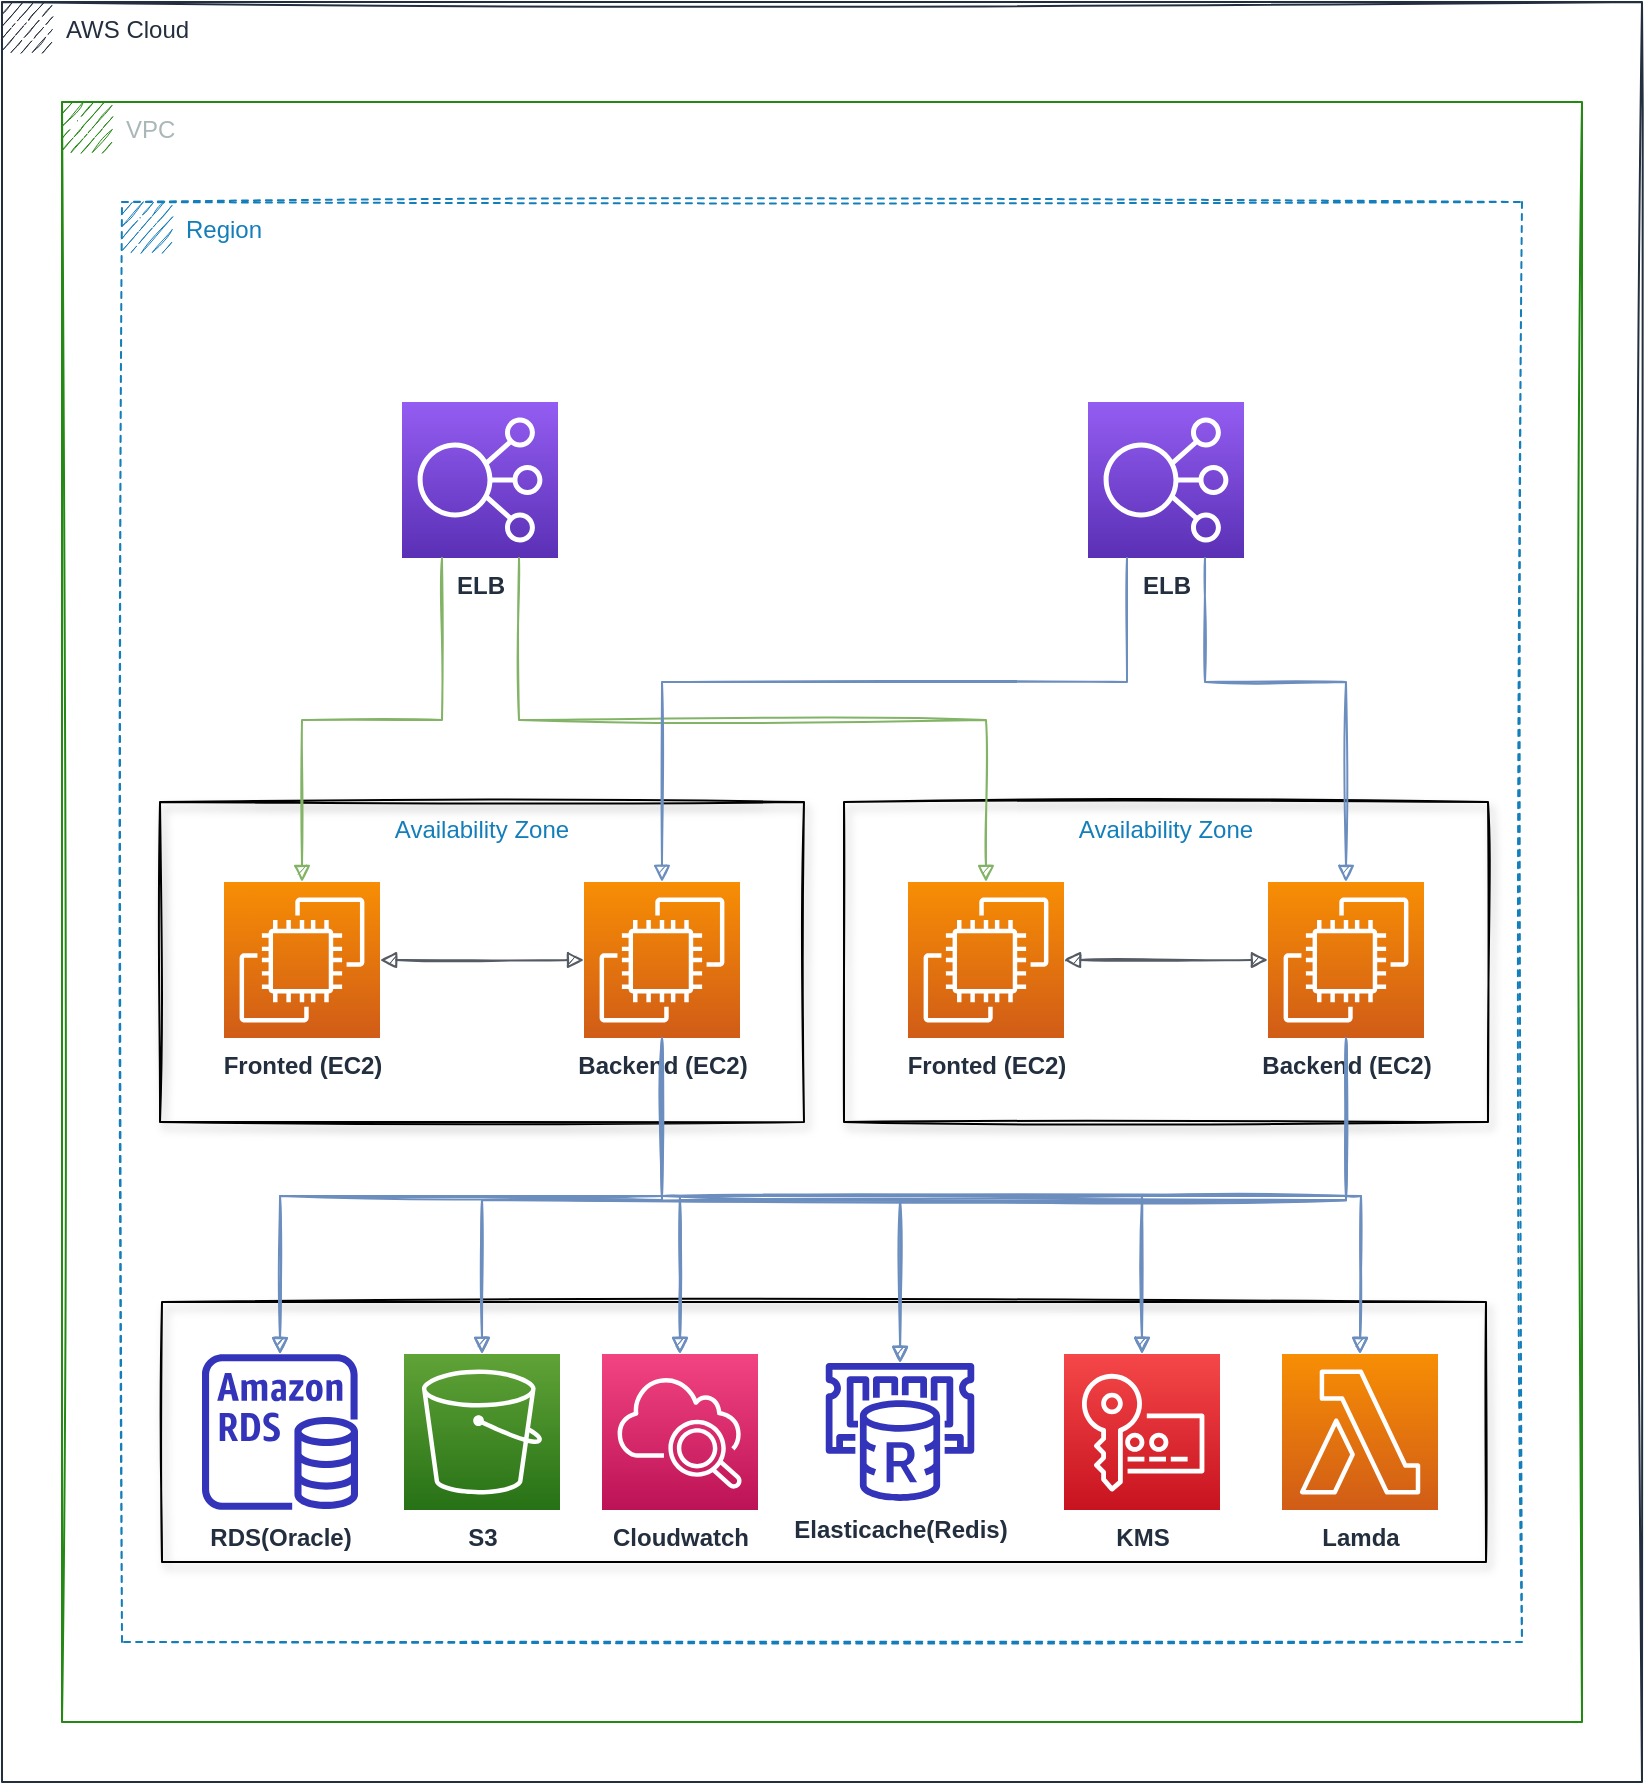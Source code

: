 <mxfile version="14.9.4" type="github">
  <diagram id="w4ctMmDlvZ0DfHKrHSLn" name="Page-1">
    <mxGraphModel dx="532" dy="364" grid="1" gridSize="10" guides="1" tooltips="1" connect="1" arrows="1" fold="1" page="1" pageScale="1" pageWidth="850" pageHeight="1100" math="0" shadow="0">
      <root>
        <mxCell id="0" />
        <mxCell id="1" parent="0" />
        <mxCell id="c48P02yQ9ACMctOEPkxW-1" value="AWS Cloud" style="points=[[0,0],[0.25,0],[0.5,0],[0.75,0],[1,0],[1,0.25],[1,0.5],[1,0.75],[1,1],[0.75,1],[0.5,1],[0.25,1],[0,1],[0,0.75],[0,0.5],[0,0.25]];outlineConnect=0;gradientColor=none;html=1;whiteSpace=wrap;fontSize=12;fontStyle=0;shape=mxgraph.aws4.group;grIcon=mxgraph.aws4.group_aws_cloud_alt;strokeColor=#232F3E;fillColor=none;verticalAlign=top;align=left;spacingLeft=30;fontColor=#232F3E;dashed=0;sketch=1;shadow=0;" vertex="1" parent="1">
          <mxGeometry x="20" y="20" width="820" height="890" as="geometry" />
        </mxCell>
        <mxCell id="c48P02yQ9ACMctOEPkxW-2" value="VPC" style="points=[[0,0],[0.25,0],[0.5,0],[0.75,0],[1,0],[1,0.25],[1,0.5],[1,0.75],[1,1],[0.75,1],[0.5,1],[0.25,1],[0,1],[0,0.75],[0,0.5],[0,0.25]];outlineConnect=0;gradientColor=none;html=1;whiteSpace=wrap;fontSize=12;fontStyle=0;shape=mxgraph.aws4.group;grIcon=mxgraph.aws4.group_vpc;strokeColor=#248814;fillColor=none;verticalAlign=top;align=left;spacingLeft=30;fontColor=#AAB7B8;dashed=0;sketch=1;" vertex="1" parent="1">
          <mxGeometry x="50" y="70" width="760" height="810" as="geometry" />
        </mxCell>
        <mxCell id="c48P02yQ9ACMctOEPkxW-3" value="Region" style="points=[[0,0],[0.25,0],[0.5,0],[0.75,0],[1,0],[1,0.25],[1,0.5],[1,0.75],[1,1],[0.75,1],[0.5,1],[0.25,1],[0,1],[0,0.75],[0,0.5],[0,0.25]];outlineConnect=0;gradientColor=none;html=1;whiteSpace=wrap;fontSize=12;fontStyle=0;shape=mxgraph.aws4.group;grIcon=mxgraph.aws4.group_region;strokeColor=#147EBA;fillColor=none;verticalAlign=top;align=left;spacingLeft=30;fontColor=#147EBA;dashed=1;sketch=1;" vertex="1" parent="1">
          <mxGeometry x="80" y="120" width="700" height="720" as="geometry" />
        </mxCell>
        <mxCell id="c48P02yQ9ACMctOEPkxW-4" value="Availability Zone" style="fillColor=none;verticalAlign=top;fontStyle=0;fontColor=#147EBA;sketch=1;shadow=1;rounded=0;" vertex="1" parent="1">
          <mxGeometry x="99" y="420" width="322" height="160" as="geometry" />
        </mxCell>
        <mxCell id="c48P02yQ9ACMctOEPkxW-5" value="&lt;b&gt;Fronted (EC2)&lt;/b&gt;" style="points=[[0,0,0],[0.25,0,0],[0.5,0,0],[0.75,0,0],[1,0,0],[0,1,0],[0.25,1,0],[0.5,1,0],[0.75,1,0],[1,1,0],[0,0.25,0],[0,0.5,0],[0,0.75,0],[1,0.25,0],[1,0.5,0],[1,0.75,0]];outlineConnect=0;fontColor=#232F3E;gradientColor=#F78E04;gradientDirection=north;fillColor=#D05C17;strokeColor=#ffffff;dashed=0;verticalLabelPosition=bottom;verticalAlign=top;align=center;html=1;fontSize=12;fontStyle=0;aspect=fixed;shape=mxgraph.aws4.resourceIcon;resIcon=mxgraph.aws4.ec2;" vertex="1" parent="1">
          <mxGeometry x="131" y="460" width="78" height="78" as="geometry" />
        </mxCell>
        <mxCell id="c48P02yQ9ACMctOEPkxW-7" value="&lt;b&gt;Backend (EC2)&lt;/b&gt;" style="points=[[0,0,0],[0.25,0,0],[0.5,0,0],[0.75,0,0],[1,0,0],[0,1,0],[0.25,1,0],[0.5,1,0],[0.75,1,0],[1,1,0],[0,0.25,0],[0,0.5,0],[0,0.75,0],[1,0.25,0],[1,0.5,0],[1,0.75,0]];outlineConnect=0;fontColor=#232F3E;gradientColor=#F78E04;gradientDirection=north;fillColor=#D05C17;strokeColor=#ffffff;dashed=0;verticalLabelPosition=bottom;verticalAlign=top;align=center;html=1;fontSize=12;fontStyle=0;aspect=fixed;shape=mxgraph.aws4.resourceIcon;resIcon=mxgraph.aws4.ec2;" vertex="1" parent="1">
          <mxGeometry x="311" y="460" width="78" height="78" as="geometry" />
        </mxCell>
        <mxCell id="c48P02yQ9ACMctOEPkxW-8" value="" style="edgeStyle=orthogonalEdgeStyle;html=1;endArrow=block;elbow=vertical;startArrow=block;startFill=1;endFill=1;strokeColor=#545B64;rounded=0;entryX=0;entryY=0.5;entryDx=0;entryDy=0;entryPerimeter=0;sketch=1;" edge="1" parent="1" source="c48P02yQ9ACMctOEPkxW-5" target="c48P02yQ9ACMctOEPkxW-7">
          <mxGeometry width="100" relative="1" as="geometry">
            <mxPoint x="211" y="500" as="sourcePoint" />
            <mxPoint x="311" y="500" as="targetPoint" />
          </mxGeometry>
        </mxCell>
        <mxCell id="c48P02yQ9ACMctOEPkxW-9" value="Availability Zone" style="fillColor=none;verticalAlign=top;fontStyle=0;fontColor=#147EBA;sketch=1;shadow=1;rounded=0;" vertex="1" parent="1">
          <mxGeometry x="441" y="420" width="322" height="160" as="geometry" />
        </mxCell>
        <mxCell id="c48P02yQ9ACMctOEPkxW-10" value="&lt;b&gt;Fronted (EC2)&lt;/b&gt;" style="points=[[0,0,0],[0.25,0,0],[0.5,0,0],[0.75,0,0],[1,0,0],[0,1,0],[0.25,1,0],[0.5,1,0],[0.75,1,0],[1,1,0],[0,0.25,0],[0,0.5,0],[0,0.75,0],[1,0.25,0],[1,0.5,0],[1,0.75,0]];outlineConnect=0;fontColor=#232F3E;gradientColor=#F78E04;gradientDirection=north;fillColor=#D05C17;strokeColor=#ffffff;dashed=0;verticalLabelPosition=bottom;verticalAlign=top;align=center;html=1;fontSize=12;fontStyle=0;aspect=fixed;shape=mxgraph.aws4.resourceIcon;resIcon=mxgraph.aws4.ec2;" vertex="1" parent="1">
          <mxGeometry x="473" y="460" width="78" height="78" as="geometry" />
        </mxCell>
        <mxCell id="c48P02yQ9ACMctOEPkxW-11" value="&lt;b&gt;Backend (EC2)&lt;/b&gt;" style="points=[[0,0,0],[0.25,0,0],[0.5,0,0],[0.75,0,0],[1,0,0],[0,1,0],[0.25,1,0],[0.5,1,0],[0.75,1,0],[1,1,0],[0,0.25,0],[0,0.5,0],[0,0.75,0],[1,0.25,0],[1,0.5,0],[1,0.75,0]];outlineConnect=0;fontColor=#232F3E;gradientColor=#F78E04;gradientDirection=north;fillColor=#D05C17;strokeColor=#ffffff;dashed=0;verticalLabelPosition=bottom;verticalAlign=top;align=center;html=1;fontSize=12;fontStyle=0;aspect=fixed;shape=mxgraph.aws4.resourceIcon;resIcon=mxgraph.aws4.ec2;" vertex="1" parent="1">
          <mxGeometry x="653" y="460" width="78" height="78" as="geometry" />
        </mxCell>
        <mxCell id="c48P02yQ9ACMctOEPkxW-12" value="" style="edgeStyle=orthogonalEdgeStyle;html=1;endArrow=block;elbow=vertical;startArrow=block;startFill=1;endFill=1;strokeColor=#545B64;rounded=0;entryX=0;entryY=0.5;entryDx=0;entryDy=0;entryPerimeter=0;sketch=1;" edge="1" parent="1" source="c48P02yQ9ACMctOEPkxW-10" target="c48P02yQ9ACMctOEPkxW-11">
          <mxGeometry width="100" relative="1" as="geometry">
            <mxPoint x="553" y="500" as="sourcePoint" />
            <mxPoint x="653" y="500" as="targetPoint" />
          </mxGeometry>
        </mxCell>
        <mxCell id="c48P02yQ9ACMctOEPkxW-13" value="" style="fillColor=none;verticalAlign=top;fontStyle=0;fontColor=#5A6C86;sketch=1;shadow=1;rounded=0;" vertex="1" parent="1">
          <mxGeometry x="100" y="670" width="662" height="130" as="geometry" />
        </mxCell>
        <mxCell id="c48P02yQ9ACMctOEPkxW-14" value="&lt;b&gt;RDS(Oracle)&lt;/b&gt;" style="outlineConnect=0;fontColor=#232F3E;gradientColor=none;fillColor=#3334B9;strokeColor=none;dashed=0;verticalLabelPosition=bottom;verticalAlign=top;align=center;html=1;fontSize=12;fontStyle=0;aspect=fixed;pointerEvents=1;shape=mxgraph.aws4.rds_instance;" vertex="1" parent="1">
          <mxGeometry x="120" y="696" width="78" height="78" as="geometry" />
        </mxCell>
        <mxCell id="c48P02yQ9ACMctOEPkxW-15" value="&lt;b&gt;S3&lt;/b&gt;" style="points=[[0,0,0],[0.25,0,0],[0.5,0,0],[0.75,0,0],[1,0,0],[0,1,0],[0.25,1,0],[0.5,1,0],[0.75,1,0],[1,1,0],[0,0.25,0],[0,0.5,0],[0,0.75,0],[1,0.25,0],[1,0.5,0],[1,0.75,0]];outlineConnect=0;fontColor=#232F3E;gradientColor=#60A337;gradientDirection=north;fillColor=#277116;strokeColor=#ffffff;dashed=0;verticalLabelPosition=bottom;verticalAlign=top;align=center;html=1;fontSize=12;fontStyle=0;aspect=fixed;shape=mxgraph.aws4.resourceIcon;resIcon=mxgraph.aws4.s3;" vertex="1" parent="1">
          <mxGeometry x="221" y="696" width="78" height="78" as="geometry" />
        </mxCell>
        <mxCell id="c48P02yQ9ACMctOEPkxW-16" value="&lt;b&gt;Cloudwatch&lt;/b&gt;" style="points=[[0,0,0],[0.25,0,0],[0.5,0,0],[0.75,0,0],[1,0,0],[0,1,0],[0.25,1,0],[0.5,1,0],[0.75,1,0],[1,1,0],[0,0.25,0],[0,0.5,0],[0,0.75,0],[1,0.25,0],[1,0.5,0],[1,0.75,0]];points=[[0,0,0],[0.25,0,0],[0.5,0,0],[0.75,0,0],[1,0,0],[0,1,0],[0.25,1,0],[0.5,1,0],[0.75,1,0],[1,1,0],[0,0.25,0],[0,0.5,0],[0,0.75,0],[1,0.25,0],[1,0.5,0],[1,0.75,0]];outlineConnect=0;fontColor=#232F3E;gradientColor=#F34482;gradientDirection=north;fillColor=#BC1356;strokeColor=#ffffff;dashed=0;verticalLabelPosition=bottom;verticalAlign=top;align=center;html=1;fontSize=12;fontStyle=0;aspect=fixed;shape=mxgraph.aws4.resourceIcon;resIcon=mxgraph.aws4.cloudwatch_2;" vertex="1" parent="1">
          <mxGeometry x="320" y="696" width="78" height="78" as="geometry" />
        </mxCell>
        <mxCell id="c48P02yQ9ACMctOEPkxW-17" value="&lt;b&gt;ELB&lt;/b&gt;" style="points=[[0,0,0],[0.25,0,0],[0.5,0,0],[0.75,0,0],[1,0,0],[0,1,0],[0.25,1,0],[0.5,1,0],[0.75,1,0],[1,1,0],[0,0.25,0],[0,0.5,0],[0,0.75,0],[1,0.25,0],[1,0.5,0],[1,0.75,0]];outlineConnect=0;fontColor=#232F3E;gradientColor=#945DF2;gradientDirection=north;fillColor=#5A30B5;strokeColor=#ffffff;dashed=0;verticalLabelPosition=bottom;verticalAlign=top;align=center;html=1;fontSize=12;fontStyle=0;aspect=fixed;shape=mxgraph.aws4.resourceIcon;resIcon=mxgraph.aws4.elastic_load_balancing;" vertex="1" parent="1">
          <mxGeometry x="220" y="220" width="78" height="78" as="geometry" />
        </mxCell>
        <mxCell id="c48P02yQ9ACMctOEPkxW-18" value="&lt;b&gt;ELB&lt;/b&gt;" style="points=[[0,0,0],[0.25,0,0],[0.5,0,0],[0.75,0,0],[1,0,0],[0,1,0],[0.25,1,0],[0.5,1,0],[0.75,1,0],[1,1,0],[0,0.25,0],[0,0.5,0],[0,0.75,0],[1,0.25,0],[1,0.5,0],[1,0.75,0]];outlineConnect=0;fontColor=#232F3E;gradientColor=#945DF2;gradientDirection=north;fillColor=#5A30B5;strokeColor=#ffffff;dashed=0;verticalLabelPosition=bottom;verticalAlign=top;align=center;html=1;fontSize=12;fontStyle=0;aspect=fixed;shape=mxgraph.aws4.resourceIcon;resIcon=mxgraph.aws4.elastic_load_balancing;sketch=0;shadow=0;" vertex="1" parent="1">
          <mxGeometry x="563" y="220" width="78" height="78" as="geometry" />
        </mxCell>
        <mxCell id="c48P02yQ9ACMctOEPkxW-19" value="" style="edgeStyle=orthogonalEdgeStyle;html=1;endArrow=block;elbow=vertical;startArrow=none;endFill=1;strokeColor=#82b366;rounded=0;entryX=0.5;entryY=0;entryDx=0;entryDy=0;entryPerimeter=0;fillColor=#d5e8d4;sketch=1;" edge="1" parent="1" source="c48P02yQ9ACMctOEPkxW-17" target="c48P02yQ9ACMctOEPkxW-5">
          <mxGeometry width="100" relative="1" as="geometry">
            <mxPoint x="350" y="480" as="sourcePoint" />
            <mxPoint x="450" y="480" as="targetPoint" />
            <Array as="points">
              <mxPoint x="240" y="379" />
              <mxPoint x="170" y="379" />
            </Array>
          </mxGeometry>
        </mxCell>
        <mxCell id="c48P02yQ9ACMctOEPkxW-20" value="" style="edgeStyle=orthogonalEdgeStyle;html=1;endArrow=block;elbow=vertical;startArrow=none;endFill=1;strokeColor=#82b366;rounded=0;exitX=0.75;exitY=1;exitDx=0;exitDy=0;exitPerimeter=0;entryX=0.5;entryY=0;entryDx=0;entryDy=0;entryPerimeter=0;sketch=1;fillColor=#d5e8d4;" edge="1" parent="1" source="c48P02yQ9ACMctOEPkxW-17" target="c48P02yQ9ACMctOEPkxW-10">
          <mxGeometry width="100" relative="1" as="geometry">
            <mxPoint x="410" y="330" as="sourcePoint" />
            <mxPoint x="510" y="330" as="targetPoint" />
          </mxGeometry>
        </mxCell>
        <mxCell id="c48P02yQ9ACMctOEPkxW-21" value="" style="edgeStyle=orthogonalEdgeStyle;html=1;endArrow=block;elbow=vertical;startArrow=none;endFill=1;strokeColor=#6c8ebf;rounded=0;exitX=0.25;exitY=1;exitDx=0;exitDy=0;exitPerimeter=0;entryX=0.5;entryY=0;entryDx=0;entryDy=0;entryPerimeter=0;fillColor=#dae8fc;sketch=1;" edge="1" parent="1" source="c48P02yQ9ACMctOEPkxW-18" target="c48P02yQ9ACMctOEPkxW-7">
          <mxGeometry width="100" relative="1" as="geometry">
            <mxPoint x="620" y="340" as="sourcePoint" />
            <mxPoint x="720" y="340" as="targetPoint" />
            <Array as="points">
              <mxPoint x="583" y="360" />
              <mxPoint x="350" y="360" />
            </Array>
          </mxGeometry>
        </mxCell>
        <mxCell id="c48P02yQ9ACMctOEPkxW-22" value="" style="edgeStyle=orthogonalEdgeStyle;html=1;endArrow=block;elbow=vertical;startArrow=none;endFill=1;strokeColor=#6c8ebf;rounded=0;entryX=0.5;entryY=0;entryDx=0;entryDy=0;entryPerimeter=0;exitX=0.75;exitY=1;exitDx=0;exitDy=0;exitPerimeter=0;sketch=1;fillColor=#dae8fc;" edge="1" parent="1" source="c48P02yQ9ACMctOEPkxW-18" target="c48P02yQ9ACMctOEPkxW-11">
          <mxGeometry width="100" relative="1" as="geometry">
            <mxPoint x="650" y="330" as="sourcePoint" />
            <mxPoint x="750" y="330" as="targetPoint" />
            <Array as="points">
              <mxPoint x="622" y="360" />
              <mxPoint x="692" y="360" />
            </Array>
          </mxGeometry>
        </mxCell>
        <mxCell id="c48P02yQ9ACMctOEPkxW-23" value="" style="edgeStyle=orthogonalEdgeStyle;html=1;endArrow=block;elbow=vertical;startArrow=none;endFill=1;strokeColor=#6c8ebf;rounded=0;exitX=0.5;exitY=1;exitDx=0;exitDy=0;exitPerimeter=0;fillColor=#dae8fc;sketch=1;" edge="1" parent="1" source="c48P02yQ9ACMctOEPkxW-7" target="c48P02yQ9ACMctOEPkxW-14">
          <mxGeometry width="100" relative="1" as="geometry">
            <mxPoint x="420" y="620" as="sourcePoint" />
            <mxPoint x="520" y="620" as="targetPoint" />
          </mxGeometry>
        </mxCell>
        <mxCell id="c48P02yQ9ACMctOEPkxW-24" value="" style="edgeStyle=orthogonalEdgeStyle;html=1;endArrow=block;elbow=vertical;startArrow=none;endFill=1;strokeColor=#6c8ebf;rounded=0;sketch=1;fillColor=#dae8fc;" edge="1" parent="1" source="c48P02yQ9ACMctOEPkxW-7" target="c48P02yQ9ACMctOEPkxW-15">
          <mxGeometry width="100" relative="1" as="geometry">
            <mxPoint x="490" y="610" as="sourcePoint" />
            <mxPoint x="590" y="610" as="targetPoint" />
            <Array as="points">
              <mxPoint x="350" y="619" />
              <mxPoint x="260" y="619" />
            </Array>
          </mxGeometry>
        </mxCell>
        <mxCell id="c48P02yQ9ACMctOEPkxW-25" value="" style="edgeStyle=orthogonalEdgeStyle;html=1;endArrow=block;elbow=vertical;startArrow=none;endFill=1;strokeColor=#6c8ebf;rounded=0;exitX=0.5;exitY=1;exitDx=0;exitDy=0;exitPerimeter=0;entryX=0.5;entryY=0;entryDx=0;entryDy=0;entryPerimeter=0;sketch=1;fillColor=#dae8fc;" edge="1" parent="1" source="c48P02yQ9ACMctOEPkxW-7" target="c48P02yQ9ACMctOEPkxW-16">
          <mxGeometry width="100" relative="1" as="geometry">
            <mxPoint x="460" y="620" as="sourcePoint" />
            <mxPoint x="560" y="620" as="targetPoint" />
          </mxGeometry>
        </mxCell>
        <mxCell id="c48P02yQ9ACMctOEPkxW-26" value="" style="edgeStyle=orthogonalEdgeStyle;html=1;endArrow=block;elbow=vertical;startArrow=none;endFill=1;strokeColor=#6c8ebf;rounded=0;exitX=0.5;exitY=1;exitDx=0;exitDy=0;exitPerimeter=0;sketch=1;fillColor=#dae8fc;" edge="1" parent="1" source="c48P02yQ9ACMctOEPkxW-11" target="c48P02yQ9ACMctOEPkxW-16">
          <mxGeometry width="100" relative="1" as="geometry">
            <mxPoint x="630" y="620" as="sourcePoint" />
            <mxPoint x="730" y="620" as="targetPoint" />
            <Array as="points">
              <mxPoint x="692" y="619" />
              <mxPoint x="359" y="619" />
            </Array>
          </mxGeometry>
        </mxCell>
        <mxCell id="c48P02yQ9ACMctOEPkxW-27" value="" style="edgeStyle=orthogonalEdgeStyle;html=1;endArrow=block;elbow=vertical;startArrow=none;endFill=1;strokeColor=#6c8ebf;rounded=0;exitX=0.5;exitY=1;exitDx=0;exitDy=0;exitPerimeter=0;fillColor=#dae8fc;sketch=1;" edge="1" parent="1" source="c48P02yQ9ACMctOEPkxW-11" target="c48P02yQ9ACMctOEPkxW-15">
          <mxGeometry width="100" relative="1" as="geometry">
            <mxPoint x="630" y="640" as="sourcePoint" />
            <mxPoint x="730" y="640" as="targetPoint" />
            <Array as="points">
              <mxPoint x="692" y="619" />
              <mxPoint x="260" y="619" />
            </Array>
          </mxGeometry>
        </mxCell>
        <mxCell id="c48P02yQ9ACMctOEPkxW-28" value="" style="edgeStyle=orthogonalEdgeStyle;html=1;endArrow=block;elbow=vertical;startArrow=none;endFill=1;strokeColor=#6c8ebf;rounded=0;exitX=0.5;exitY=1;exitDx=0;exitDy=0;exitPerimeter=0;sketch=1;fillColor=#dae8fc;" edge="1" parent="1" source="c48P02yQ9ACMctOEPkxW-11" target="c48P02yQ9ACMctOEPkxW-14">
          <mxGeometry width="100" relative="1" as="geometry">
            <mxPoint x="620" y="640" as="sourcePoint" />
            <mxPoint x="720" y="640" as="targetPoint" />
          </mxGeometry>
        </mxCell>
        <mxCell id="c48P02yQ9ACMctOEPkxW-29" value="&lt;b&gt;Elasticache(Redis)&lt;/b&gt;" style="outlineConnect=0;fontColor=#232F3E;gradientColor=none;fillColor=#3334B9;strokeColor=none;dashed=0;verticalLabelPosition=bottom;verticalAlign=top;align=center;html=1;fontSize=12;fontStyle=0;aspect=fixed;pointerEvents=1;shape=mxgraph.aws4.elasticache_for_redis;rounded=0;shadow=0;sketch=0;" vertex="1" parent="1">
          <mxGeometry x="430" y="700.5" width="78" height="69" as="geometry" />
        </mxCell>
        <mxCell id="c48P02yQ9ACMctOEPkxW-30" value="&lt;b&gt;KMS&lt;/b&gt;" style="points=[[0,0,0],[0.25,0,0],[0.5,0,0],[0.75,0,0],[1,0,0],[0,1,0],[0.25,1,0],[0.5,1,0],[0.75,1,0],[1,1,0],[0,0.25,0],[0,0.5,0],[0,0.75,0],[1,0.25,0],[1,0.5,0],[1,0.75,0]];outlineConnect=0;fontColor=#232F3E;gradientColor=#F54749;gradientDirection=north;fillColor=#C7131F;strokeColor=#ffffff;dashed=0;verticalLabelPosition=bottom;verticalAlign=top;align=center;html=1;fontSize=12;fontStyle=0;aspect=fixed;shape=mxgraph.aws4.resourceIcon;resIcon=mxgraph.aws4.key_management_service;rounded=0;shadow=0;sketch=0;" vertex="1" parent="1">
          <mxGeometry x="551" y="696" width="78" height="78" as="geometry" />
        </mxCell>
        <mxCell id="c48P02yQ9ACMctOEPkxW-33" value="" style="edgeStyle=orthogonalEdgeStyle;html=1;endArrow=block;elbow=vertical;startArrow=none;endFill=1;strokeColor=#6c8ebf;rounded=0;exitX=0.5;exitY=1;exitDx=0;exitDy=0;exitPerimeter=0;sketch=1;fillColor=#dae8fc;" edge="1" parent="1" source="c48P02yQ9ACMctOEPkxW-7" target="c48P02yQ9ACMctOEPkxW-29">
          <mxGeometry width="100" relative="1" as="geometry">
            <mxPoint x="500" y="600" as="sourcePoint" />
            <mxPoint x="600" y="600" as="targetPoint" />
          </mxGeometry>
        </mxCell>
        <mxCell id="c48P02yQ9ACMctOEPkxW-34" value="" style="edgeStyle=orthogonalEdgeStyle;html=1;endArrow=block;elbow=vertical;startArrow=none;endFill=1;strokeColor=#6c8ebf;rounded=0;exitX=0.5;exitY=1;exitDx=0;exitDy=0;exitPerimeter=0;entryX=0.5;entryY=0;entryDx=0;entryDy=0;entryPerimeter=0;sketch=1;fillColor=#dae8fc;" edge="1" parent="1" source="c48P02yQ9ACMctOEPkxW-7" target="c48P02yQ9ACMctOEPkxW-30">
          <mxGeometry width="100" relative="1" as="geometry">
            <mxPoint x="480" y="600" as="sourcePoint" />
            <mxPoint x="580" y="600" as="targetPoint" />
          </mxGeometry>
        </mxCell>
        <mxCell id="c48P02yQ9ACMctOEPkxW-35" value="" style="edgeStyle=orthogonalEdgeStyle;html=1;endArrow=block;elbow=vertical;startArrow=none;endFill=1;strokeColor=#6c8ebf;rounded=0;exitX=0.5;exitY=1;exitDx=0;exitDy=0;exitPerimeter=0;entryX=0.5;entryY=0;entryDx=0;entryDy=0;entryPerimeter=0;sketch=1;fillColor=#dae8fc;" edge="1" parent="1" source="c48P02yQ9ACMctOEPkxW-7">
          <mxGeometry width="100" relative="1" as="geometry">
            <mxPoint x="450" y="600" as="sourcePoint" />
            <mxPoint x="699" y="696" as="targetPoint" />
          </mxGeometry>
        </mxCell>
        <mxCell id="c48P02yQ9ACMctOEPkxW-36" value="" style="edgeStyle=orthogonalEdgeStyle;html=1;endArrow=block;elbow=vertical;startArrow=none;endFill=1;strokeColor=#6c8ebf;rounded=0;exitX=0.5;exitY=1;exitDx=0;exitDy=0;exitPerimeter=0;entryX=0.5;entryY=0;entryDx=0;entryDy=0;entryPerimeter=0;fillColor=#dae8fc;sketch=1;" edge="1" parent="1" source="c48P02yQ9ACMctOEPkxW-11">
          <mxGeometry width="100" relative="1" as="geometry">
            <mxPoint x="560" y="600" as="sourcePoint" />
            <mxPoint x="699" y="696" as="targetPoint" />
          </mxGeometry>
        </mxCell>
        <mxCell id="c48P02yQ9ACMctOEPkxW-37" value="" style="edgeStyle=orthogonalEdgeStyle;html=1;endArrow=block;elbow=vertical;startArrow=none;endFill=1;strokeColor=#6c8ebf;rounded=0;exitX=0.5;exitY=1;exitDx=0;exitDy=0;exitPerimeter=0;entryX=0.5;entryY=0;entryDx=0;entryDy=0;entryPerimeter=0;fillColor=#dae8fc;sketch=1;" edge="1" parent="1" source="c48P02yQ9ACMctOEPkxW-11" target="c48P02yQ9ACMctOEPkxW-30">
          <mxGeometry width="100" relative="1" as="geometry">
            <mxPoint x="520" y="600" as="sourcePoint" />
            <mxPoint x="620" y="600" as="targetPoint" />
          </mxGeometry>
        </mxCell>
        <mxCell id="c48P02yQ9ACMctOEPkxW-38" value="" style="edgeStyle=orthogonalEdgeStyle;html=1;endArrow=block;elbow=vertical;startArrow=none;endFill=1;strokeColor=#6c8ebf;rounded=0;exitX=0.5;exitY=1;exitDx=0;exitDy=0;exitPerimeter=0;fillColor=#dae8fc;sketch=1;" edge="1" parent="1" source="c48P02yQ9ACMctOEPkxW-11" target="c48P02yQ9ACMctOEPkxW-29">
          <mxGeometry width="100" relative="1" as="geometry">
            <mxPoint x="490" y="600" as="sourcePoint" />
            <mxPoint x="590" y="600" as="targetPoint" />
          </mxGeometry>
        </mxCell>
        <mxCell id="c48P02yQ9ACMctOEPkxW-39" value="&lt;b&gt;Lamda&lt;/b&gt;" style="points=[[0,0,0],[0.25,0,0],[0.5,0,0],[0.75,0,0],[1,0,0],[0,1,0],[0.25,1,0],[0.5,1,0],[0.75,1,0],[1,1,0],[0,0.25,0],[0,0.5,0],[0,0.75,0],[1,0.25,0],[1,0.5,0],[1,0.75,0]];outlineConnect=0;fontColor=#232F3E;gradientColor=#F78E04;gradientDirection=north;fillColor=#D05C17;strokeColor=#ffffff;dashed=0;verticalLabelPosition=bottom;verticalAlign=top;align=center;html=1;fontSize=12;fontStyle=0;aspect=fixed;shape=mxgraph.aws4.resourceIcon;resIcon=mxgraph.aws4.lambda;rounded=0;shadow=0;sketch=0;" vertex="1" parent="1">
          <mxGeometry x="660" y="696" width="78" height="78" as="geometry" />
        </mxCell>
      </root>
    </mxGraphModel>
  </diagram>
</mxfile>
